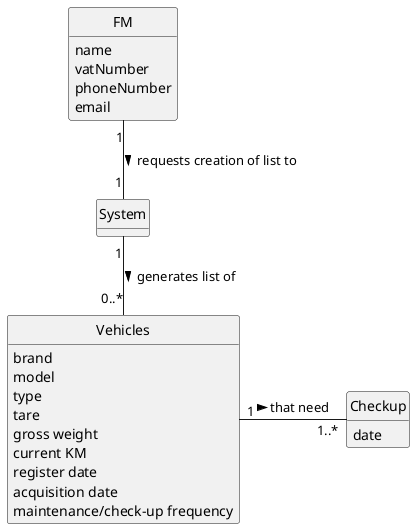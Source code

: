 @startuml
skinparam monochrome true
skinparam packageStyle rectangle
skinparam shadowing false

'left to right direction

skinparam classAttributeIconSize 0

hide circle
hide methods

'title Domain Model

'class Platform {
'  -description
'}

class FM {
    name
    vatNumber
    phoneNumber
    email
}

class Checkup {
    date
}

class System {

}

class Vehicles {
    brand
    model
    type
    tare
    gross weight
    current KM
    register date
    acquisition date
    maintenance/check-up frequency
}
FM "1" -- "1" System : requests creation of list to >
System "1" -- "0..*" Vehicles: generates list of >
Vehicles "1" - "1..*" Checkup: that need >
@enduml
